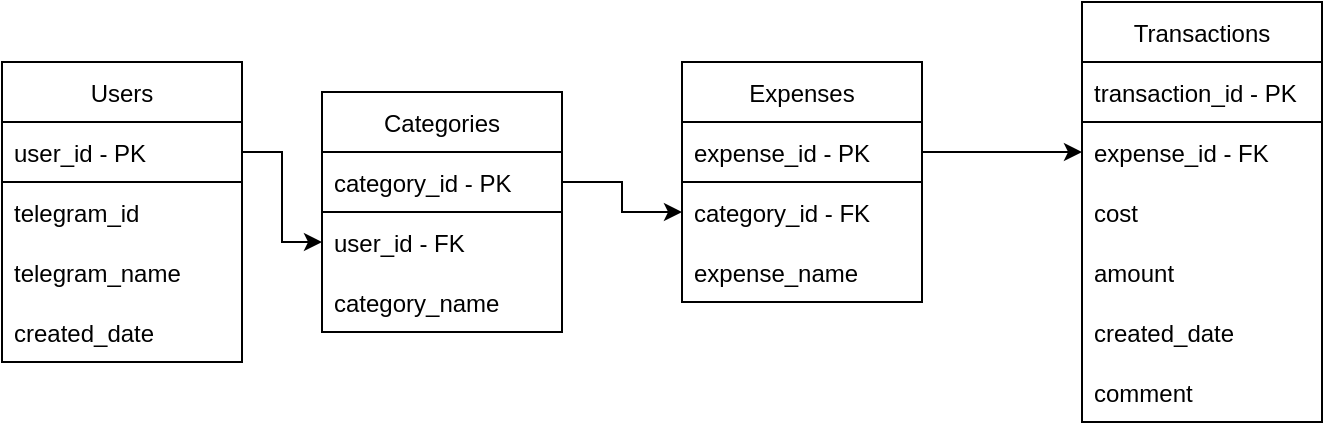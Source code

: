 <mxfile version="15.7.3" type="device"><diagram id="u_uvDdfFpIi7orxc9qjp" name="Страница 1"><mxGraphModel dx="920" dy="634" grid="1" gridSize="10" guides="1" tooltips="1" connect="1" arrows="1" fold="1" page="1" pageScale="1" pageWidth="2000" pageHeight="5000" math="0" shadow="0"><root><mxCell id="0"/><mxCell id="1" parent="0"/><mxCell id="QCh6WU43T6lUp9PRzkRf-1" value="Users" style="swimlane;fontStyle=0;childLayout=stackLayout;horizontal=1;startSize=30;horizontalStack=0;resizeParent=1;resizeParentMax=0;resizeLast=0;collapsible=1;marginBottom=0;" parent="1" vertex="1"><mxGeometry x="190" y="460" width="120" height="150" as="geometry"/></mxCell><mxCell id="QCh6WU43T6lUp9PRzkRf-2" value="user_id - PK" style="text;strokeColor=default;fillColor=none;align=left;verticalAlign=middle;spacingLeft=4;spacingRight=4;overflow=hidden;points=[[0,0.5],[1,0.5]];portConstraint=eastwest;rotatable=0;" parent="QCh6WU43T6lUp9PRzkRf-1" vertex="1"><mxGeometry y="30" width="120" height="30" as="geometry"/></mxCell><mxCell id="QCh6WU43T6lUp9PRzkRf-3" value="telegram_id" style="text;strokeColor=none;fillColor=none;align=left;verticalAlign=middle;spacingLeft=4;spacingRight=4;overflow=hidden;points=[[0,0.5],[1,0.5]];portConstraint=eastwest;rotatable=0;" parent="QCh6WU43T6lUp9PRzkRf-1" vertex="1"><mxGeometry y="60" width="120" height="30" as="geometry"/></mxCell><mxCell id="QCh6WU43T6lUp9PRzkRf-4" value="telegram_name" style="text;strokeColor=none;fillColor=none;align=left;verticalAlign=middle;spacingLeft=4;spacingRight=4;overflow=hidden;points=[[0,0.5],[1,0.5]];portConstraint=eastwest;rotatable=0;" parent="QCh6WU43T6lUp9PRzkRf-1" vertex="1"><mxGeometry y="90" width="120" height="30" as="geometry"/></mxCell><mxCell id="QCh6WU43T6lUp9PRzkRf-5" value="created_date" style="text;strokeColor=none;fillColor=none;align=left;verticalAlign=middle;spacingLeft=4;spacingRight=4;overflow=hidden;points=[[0,0.5],[1,0.5]];portConstraint=eastwest;rotatable=0;" parent="QCh6WU43T6lUp9PRzkRf-1" vertex="1"><mxGeometry y="120" width="120" height="30" as="geometry"/></mxCell><mxCell id="QCh6WU43T6lUp9PRzkRf-6" value="Categories" style="swimlane;fontStyle=0;childLayout=stackLayout;horizontal=1;startSize=30;horizontalStack=0;resizeParent=1;resizeParentMax=0;resizeLast=0;collapsible=1;marginBottom=0;" parent="1" vertex="1"><mxGeometry x="350" y="475" width="120" height="120" as="geometry"/></mxCell><mxCell id="QCh6WU43T6lUp9PRzkRf-7" value="category_id - PK" style="text;strokeColor=default;fillColor=none;align=left;verticalAlign=middle;spacingLeft=4;spacingRight=4;overflow=hidden;points=[[0,0.5],[1,0.5]];portConstraint=eastwest;rotatable=0;" parent="QCh6WU43T6lUp9PRzkRf-6" vertex="1"><mxGeometry y="30" width="120" height="30" as="geometry"/></mxCell><mxCell id="QCh6WU43T6lUp9PRzkRf-8" value="user_id - FK" style="text;strokeColor=none;fillColor=none;align=left;verticalAlign=middle;spacingLeft=4;spacingRight=4;overflow=hidden;points=[[0,0.5],[1,0.5]];portConstraint=eastwest;rotatable=0;" parent="QCh6WU43T6lUp9PRzkRf-6" vertex="1"><mxGeometry y="60" width="120" height="30" as="geometry"/></mxCell><mxCell id="QCh6WU43T6lUp9PRzkRf-9" value="category_name" style="text;strokeColor=none;fillColor=none;align=left;verticalAlign=middle;spacingLeft=4;spacingRight=4;overflow=hidden;points=[[0,0.5],[1,0.5]];portConstraint=eastwest;rotatable=0;" parent="QCh6WU43T6lUp9PRzkRf-6" vertex="1"><mxGeometry y="90" width="120" height="30" as="geometry"/></mxCell><mxCell id="QCh6WU43T6lUp9PRzkRf-11" value="Expenses" style="swimlane;fontStyle=0;childLayout=stackLayout;horizontal=1;startSize=30;horizontalStack=0;resizeParent=1;resizeParentMax=0;resizeLast=0;collapsible=1;marginBottom=0;" parent="1" vertex="1"><mxGeometry x="530" y="460" width="120" height="120" as="geometry"/></mxCell><mxCell id="QCh6WU43T6lUp9PRzkRf-12" value="expense_id - PK" style="text;strokeColor=default;fillColor=none;align=left;verticalAlign=middle;spacingLeft=4;spacingRight=4;overflow=hidden;points=[[0,0.5],[1,0.5]];portConstraint=eastwest;rotatable=0;" parent="QCh6WU43T6lUp9PRzkRf-11" vertex="1"><mxGeometry y="30" width="120" height="30" as="geometry"/></mxCell><mxCell id="QCh6WU43T6lUp9PRzkRf-14" value="category_id - FK" style="text;strokeColor=none;fillColor=none;align=left;verticalAlign=middle;spacingLeft=4;spacingRight=4;overflow=hidden;points=[[0,0.5],[1,0.5]];portConstraint=eastwest;rotatable=0;" parent="QCh6WU43T6lUp9PRzkRf-11" vertex="1"><mxGeometry y="60" width="120" height="30" as="geometry"/></mxCell><mxCell id="QCh6WU43T6lUp9PRzkRf-15" value="expense_name" style="text;strokeColor=none;fillColor=none;align=left;verticalAlign=middle;spacingLeft=4;spacingRight=4;overflow=hidden;points=[[0,0.5],[1,0.5]];portConstraint=eastwest;rotatable=0;" parent="QCh6WU43T6lUp9PRzkRf-11" vertex="1"><mxGeometry y="90" width="120" height="30" as="geometry"/></mxCell><mxCell id="QCh6WU43T6lUp9PRzkRf-16" value="Transactions" style="swimlane;fontStyle=0;childLayout=stackLayout;horizontal=1;startSize=30;horizontalStack=0;resizeParent=1;resizeParentMax=0;resizeLast=0;collapsible=1;marginBottom=0;" parent="1" vertex="1"><mxGeometry x="730" y="430" width="120" height="210" as="geometry"/></mxCell><mxCell id="QCh6WU43T6lUp9PRzkRf-17" value="transaction_id - PK" style="text;strokeColor=default;fillColor=none;align=left;verticalAlign=middle;spacingLeft=4;spacingRight=4;overflow=hidden;points=[[0,0.5],[1,0.5]];portConstraint=eastwest;rotatable=0;" parent="QCh6WU43T6lUp9PRzkRf-16" vertex="1"><mxGeometry y="30" width="120" height="30" as="geometry"/></mxCell><mxCell id="QCh6WU43T6lUp9PRzkRf-18" value="expense_id - FK" style="text;strokeColor=none;fillColor=none;align=left;verticalAlign=middle;spacingLeft=4;spacingRight=4;overflow=hidden;points=[[0,0.5],[1,0.5]];portConstraint=eastwest;rotatable=0;" parent="QCh6WU43T6lUp9PRzkRf-16" vertex="1"><mxGeometry y="60" width="120" height="30" as="geometry"/></mxCell><mxCell id="QCh6WU43T6lUp9PRzkRf-19" value="cost" style="text;strokeColor=none;fillColor=none;align=left;verticalAlign=middle;spacingLeft=4;spacingRight=4;overflow=hidden;points=[[0,0.5],[1,0.5]];portConstraint=eastwest;rotatable=0;" parent="QCh6WU43T6lUp9PRzkRf-16" vertex="1"><mxGeometry y="90" width="120" height="30" as="geometry"/></mxCell><mxCell id="QCh6WU43T6lUp9PRzkRf-20" value="amount" style="text;strokeColor=none;fillColor=none;align=left;verticalAlign=middle;spacingLeft=4;spacingRight=4;overflow=hidden;points=[[0,0.5],[1,0.5]];portConstraint=eastwest;rotatable=0;" parent="QCh6WU43T6lUp9PRzkRf-16" vertex="1"><mxGeometry y="120" width="120" height="30" as="geometry"/></mxCell><mxCell id="QCh6WU43T6lUp9PRzkRf-21" value="created_date" style="text;strokeColor=none;fillColor=none;align=left;verticalAlign=middle;spacingLeft=4;spacingRight=4;overflow=hidden;points=[[0,0.5],[1,0.5]];portConstraint=eastwest;rotatable=0;" parent="QCh6WU43T6lUp9PRzkRf-16" vertex="1"><mxGeometry y="150" width="120" height="30" as="geometry"/></mxCell><mxCell id="QCh6WU43T6lUp9PRzkRf-22" value="comment" style="text;strokeColor=none;fillColor=none;align=left;verticalAlign=middle;spacingLeft=4;spacingRight=4;overflow=hidden;points=[[0,0.5],[1,0.5]];portConstraint=eastwest;rotatable=0;" parent="QCh6WU43T6lUp9PRzkRf-16" vertex="1"><mxGeometry y="180" width="120" height="30" as="geometry"/></mxCell><mxCell id="QCh6WU43T6lUp9PRzkRf-23" style="edgeStyle=orthogonalEdgeStyle;rounded=0;orthogonalLoop=1;jettySize=auto;html=1;entryX=0;entryY=0.5;entryDx=0;entryDy=0;" parent="1" source="QCh6WU43T6lUp9PRzkRf-2" target="QCh6WU43T6lUp9PRzkRf-8" edge="1"><mxGeometry relative="1" as="geometry"/></mxCell><mxCell id="QCh6WU43T6lUp9PRzkRf-24" style="edgeStyle=orthogonalEdgeStyle;rounded=0;orthogonalLoop=1;jettySize=auto;html=1;entryX=0;entryY=0.5;entryDx=0;entryDy=0;" parent="1" source="QCh6WU43T6lUp9PRzkRf-7" target="QCh6WU43T6lUp9PRzkRf-14" edge="1"><mxGeometry relative="1" as="geometry"/></mxCell><mxCell id="QCh6WU43T6lUp9PRzkRf-25" style="edgeStyle=orthogonalEdgeStyle;rounded=0;orthogonalLoop=1;jettySize=auto;html=1;entryX=0;entryY=0.5;entryDx=0;entryDy=0;" parent="1" source="QCh6WU43T6lUp9PRzkRf-12" target="QCh6WU43T6lUp9PRzkRf-18" edge="1"><mxGeometry relative="1" as="geometry"/></mxCell></root></mxGraphModel></diagram></mxfile>